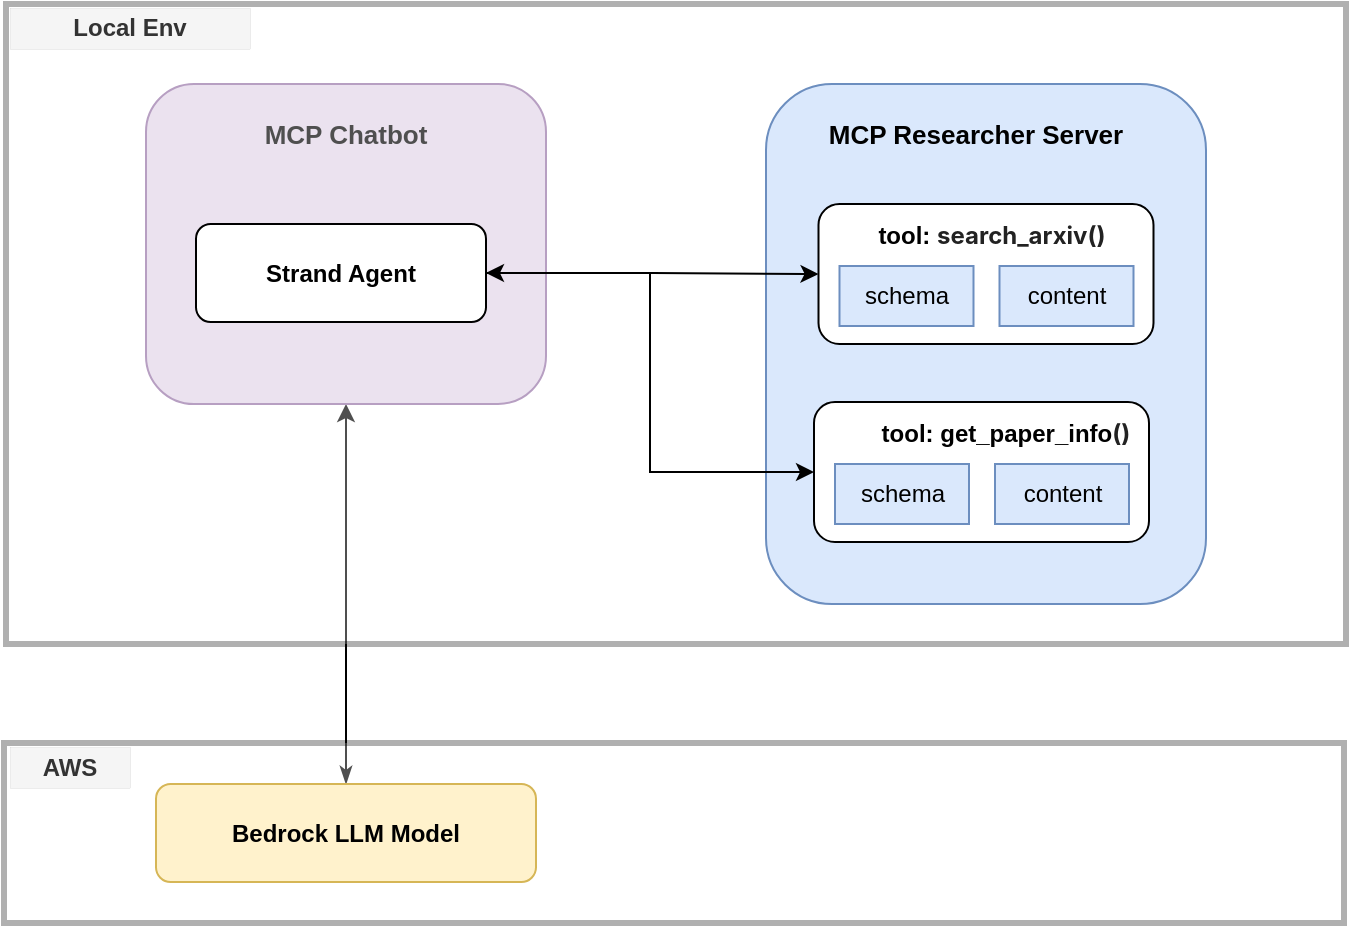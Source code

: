 <mxfile version="24.6.4" type="device">
  <diagram name="Page-1" id="IR5fFaGWh2g3dBsd-jXN">
    <mxGraphModel dx="1050" dy="629" grid="0" gridSize="10" guides="1" tooltips="1" connect="1" arrows="1" fold="1" page="0" pageScale="1" pageWidth="850" pageHeight="1100" math="0" shadow="0">
      <root>
        <mxCell id="0" />
        <mxCell id="1" parent="0" />
        <mxCell id="mKl-5T6tnm5XnhduYiLn-33" style="edgeStyle=orthogonalEdgeStyle;rounded=0;orthogonalLoop=1;jettySize=auto;html=1;endArrow=classicThin;endFill=1;startArrow=classic;startFill=1;" edge="1" parent="1" source="mKl-5T6tnm5XnhduYiLn-22" target="mKl-5T6tnm5XnhduYiLn-26">
          <mxGeometry relative="1" as="geometry" />
        </mxCell>
        <mxCell id="mKl-5T6tnm5XnhduYiLn-22" value="" style="rounded=1;whiteSpace=wrap;html=1;fillColor=#e1d5e7;strokeColor=#9673a6;" vertex="1" parent="1">
          <mxGeometry x="180" y="140" width="200" height="160" as="geometry" />
        </mxCell>
        <mxCell id="mKl-5T6tnm5XnhduYiLn-23" value="&lt;b&gt;&lt;font style=&quot;font-size: 13px;&quot;&gt;MCP Chatbot&lt;/font&gt;&lt;/b&gt;" style="text;html=1;align=center;verticalAlign=middle;whiteSpace=wrap;rounded=0;" vertex="1" parent="1">
          <mxGeometry x="205" y="150" width="150" height="30" as="geometry" />
        </mxCell>
        <mxCell id="mKl-5T6tnm5XnhduYiLn-28" value="" style="rounded=0;whiteSpace=wrap;html=1;opacity=31;strokeWidth=3;" vertex="1" parent="1">
          <mxGeometry x="110" y="100" width="670" height="320" as="geometry" />
        </mxCell>
        <mxCell id="mKl-5T6tnm5XnhduYiLn-24" value="" style="group" vertex="1" connectable="0" parent="1">
          <mxGeometry x="490" y="140" width="220" height="260" as="geometry" />
        </mxCell>
        <mxCell id="mKl-5T6tnm5XnhduYiLn-7" value="" style="rounded=1;whiteSpace=wrap;html=1;fillColor=#dae8fc;strokeColor=#6c8ebf;" vertex="1" parent="mKl-5T6tnm5XnhduYiLn-24">
          <mxGeometry width="220" height="260" as="geometry" />
        </mxCell>
        <mxCell id="mKl-5T6tnm5XnhduYiLn-8" value="&lt;b&gt;&lt;font style=&quot;font-size: 13px;&quot;&gt;MCP Researcher Server&lt;/font&gt;&lt;/b&gt;" style="text;html=1;align=center;verticalAlign=middle;whiteSpace=wrap;rounded=0;" vertex="1" parent="mKl-5T6tnm5XnhduYiLn-24">
          <mxGeometry x="30" y="10" width="150" height="30" as="geometry" />
        </mxCell>
        <mxCell id="mKl-5T6tnm5XnhduYiLn-14" value="" style="group" vertex="1" connectable="0" parent="mKl-5T6tnm5XnhduYiLn-24">
          <mxGeometry x="26.25" y="60" width="167.5" height="70" as="geometry" />
        </mxCell>
        <mxCell id="mKl-5T6tnm5XnhduYiLn-9" value="" style="rounded=1;whiteSpace=wrap;html=1;" vertex="1" parent="mKl-5T6tnm5XnhduYiLn-14">
          <mxGeometry width="167.5" height="70" as="geometry" />
        </mxCell>
        <mxCell id="mKl-5T6tnm5XnhduYiLn-11" value="&lt;span style=&quot;font-weight: 700;&quot;&gt;tool:&amp;nbsp;&lt;/span&gt;&lt;span style=&quot;color: rgb(34, 34, 34); font-family: -apple-system, system-ui, BlinkMacSystemFont, &amp;quot;Segoe UI&amp;quot;, Helvetica, Arial, sans-serif, &amp;quot;Apple Color Emoji&amp;quot;, &amp;quot;Segoe UI Emoji&amp;quot;, &amp;quot;Segoe UI Symbol&amp;quot;; text-align: start; white-space-collapse: preserve; background-color: rgb(255, 255, 255);&quot;&gt;&lt;b style=&quot;&quot;&gt;&lt;font style=&quot;font-size: 12px;&quot;&gt;search_arxiv()&lt;/font&gt;&lt;/b&gt;&lt;/span&gt;" style="text;html=1;align=center;verticalAlign=middle;whiteSpace=wrap;rounded=0;" vertex="1" parent="mKl-5T6tnm5XnhduYiLn-14">
          <mxGeometry x="31.75" y="6" width="110" height="20" as="geometry" />
        </mxCell>
        <mxCell id="mKl-5T6tnm5XnhduYiLn-12" value="schema" style="rounded=0;whiteSpace=wrap;html=1;fillColor=#dae8fc;strokeColor=#6c8ebf;" vertex="1" parent="mKl-5T6tnm5XnhduYiLn-14">
          <mxGeometry x="10.5" y="31" width="67" height="30" as="geometry" />
        </mxCell>
        <mxCell id="mKl-5T6tnm5XnhduYiLn-13" value="content" style="rounded=0;whiteSpace=wrap;html=1;fillColor=#dae8fc;strokeColor=#6c8ebf;" vertex="1" parent="mKl-5T6tnm5XnhduYiLn-14">
          <mxGeometry x="90.5" y="31" width="67" height="30" as="geometry" />
        </mxCell>
        <mxCell id="mKl-5T6tnm5XnhduYiLn-17" value="" style="group" vertex="1" connectable="0" parent="mKl-5T6tnm5XnhduYiLn-24">
          <mxGeometry x="24" y="159" width="168.5" height="70" as="geometry" />
        </mxCell>
        <mxCell id="mKl-5T6tnm5XnhduYiLn-18" value="" style="rounded=1;whiteSpace=wrap;html=1;" vertex="1" parent="mKl-5T6tnm5XnhduYiLn-17">
          <mxGeometry width="167.5" height="70" as="geometry" />
        </mxCell>
        <mxCell id="mKl-5T6tnm5XnhduYiLn-19" value="&lt;span style=&quot;font-weight: 700;&quot;&gt;tool: get_paper_info&lt;/span&gt;&lt;span style=&quot;color: rgb(34, 34, 34); font-family: -apple-system, system-ui, BlinkMacSystemFont, &amp;quot;Segoe UI&amp;quot;, Helvetica, Arial, sans-serif, &amp;quot;Apple Color Emoji&amp;quot;, &amp;quot;Segoe UI Emoji&amp;quot;, &amp;quot;Segoe UI Symbol&amp;quot;; text-align: start; white-space-collapse: preserve; background-color: rgb(255, 255, 255);&quot;&gt;&lt;b style=&quot;&quot;&gt;&lt;font style=&quot;font-size: 12px;&quot;&gt;()&lt;/font&gt;&lt;/b&gt;&lt;/span&gt;" style="text;html=1;align=center;verticalAlign=middle;whiteSpace=wrap;rounded=0;" vertex="1" parent="mKl-5T6tnm5XnhduYiLn-17">
          <mxGeometry x="31.75" y="6" width="128.25" height="20" as="geometry" />
        </mxCell>
        <mxCell id="mKl-5T6tnm5XnhduYiLn-20" value="schema" style="rounded=0;whiteSpace=wrap;html=1;fillColor=#dae8fc;strokeColor=#6c8ebf;" vertex="1" parent="mKl-5T6tnm5XnhduYiLn-17">
          <mxGeometry x="10.5" y="31" width="67" height="30" as="geometry" />
        </mxCell>
        <mxCell id="mKl-5T6tnm5XnhduYiLn-21" value="content" style="rounded=0;whiteSpace=wrap;html=1;fillColor=#dae8fc;strokeColor=#6c8ebf;" vertex="1" parent="mKl-5T6tnm5XnhduYiLn-17">
          <mxGeometry x="90.5" y="31" width="67" height="30" as="geometry" />
        </mxCell>
        <mxCell id="mKl-5T6tnm5XnhduYiLn-34" style="edgeStyle=orthogonalEdgeStyle;rounded=0;orthogonalLoop=1;jettySize=auto;html=1;entryX=0;entryY=0.5;entryDx=0;entryDy=0;" edge="1" parent="1" source="mKl-5T6tnm5XnhduYiLn-25" target="mKl-5T6tnm5XnhduYiLn-9">
          <mxGeometry relative="1" as="geometry" />
        </mxCell>
        <mxCell id="mKl-5T6tnm5XnhduYiLn-35" style="edgeStyle=orthogonalEdgeStyle;rounded=0;orthogonalLoop=1;jettySize=auto;html=1;entryX=0;entryY=0.5;entryDx=0;entryDy=0;startArrow=classic;startFill=1;" edge="1" parent="1" source="mKl-5T6tnm5XnhduYiLn-25" target="mKl-5T6tnm5XnhduYiLn-18">
          <mxGeometry relative="1" as="geometry" />
        </mxCell>
        <mxCell id="mKl-5T6tnm5XnhduYiLn-25" value="&lt;b&gt;Strand Agent&lt;/b&gt;" style="rounded=1;whiteSpace=wrap;html=1;" vertex="1" parent="1">
          <mxGeometry x="205" y="210" width="145" height="49" as="geometry" />
        </mxCell>
        <mxCell id="mKl-5T6tnm5XnhduYiLn-29" value="" style="rounded=0;whiteSpace=wrap;html=1;opacity=31;strokeWidth=3;" vertex="1" parent="1">
          <mxGeometry x="109" y="469.5" width="670" height="90" as="geometry" />
        </mxCell>
        <mxCell id="mKl-5T6tnm5XnhduYiLn-26" value="&lt;b&gt;Bedrock LLM Model&lt;/b&gt;" style="rounded=1;whiteSpace=wrap;html=1;fillColor=#fff2cc;strokeColor=#d6b656;" vertex="1" parent="1">
          <mxGeometry x="185" y="490" width="190" height="49" as="geometry" />
        </mxCell>
        <mxCell id="mKl-5T6tnm5XnhduYiLn-30" value="&lt;b&gt;AWS&lt;/b&gt;" style="text;html=1;align=center;verticalAlign=middle;whiteSpace=wrap;rounded=0;fillColor=#f5f5f5;fontColor=#333333;strokeColor=#666666;strokeWidth=0;" vertex="1" parent="1">
          <mxGeometry x="112" y="471.5" width="60" height="20.5" as="geometry" />
        </mxCell>
        <mxCell id="mKl-5T6tnm5XnhduYiLn-31" value="&lt;b&gt;Local Env&lt;/b&gt;" style="text;html=1;align=center;verticalAlign=middle;whiteSpace=wrap;rounded=0;fillColor=#f5f5f5;fontColor=#333333;strokeColor=#666666;strokeWidth=0;" vertex="1" parent="1">
          <mxGeometry x="112" y="102" width="120" height="20.5" as="geometry" />
        </mxCell>
      </root>
    </mxGraphModel>
  </diagram>
</mxfile>
